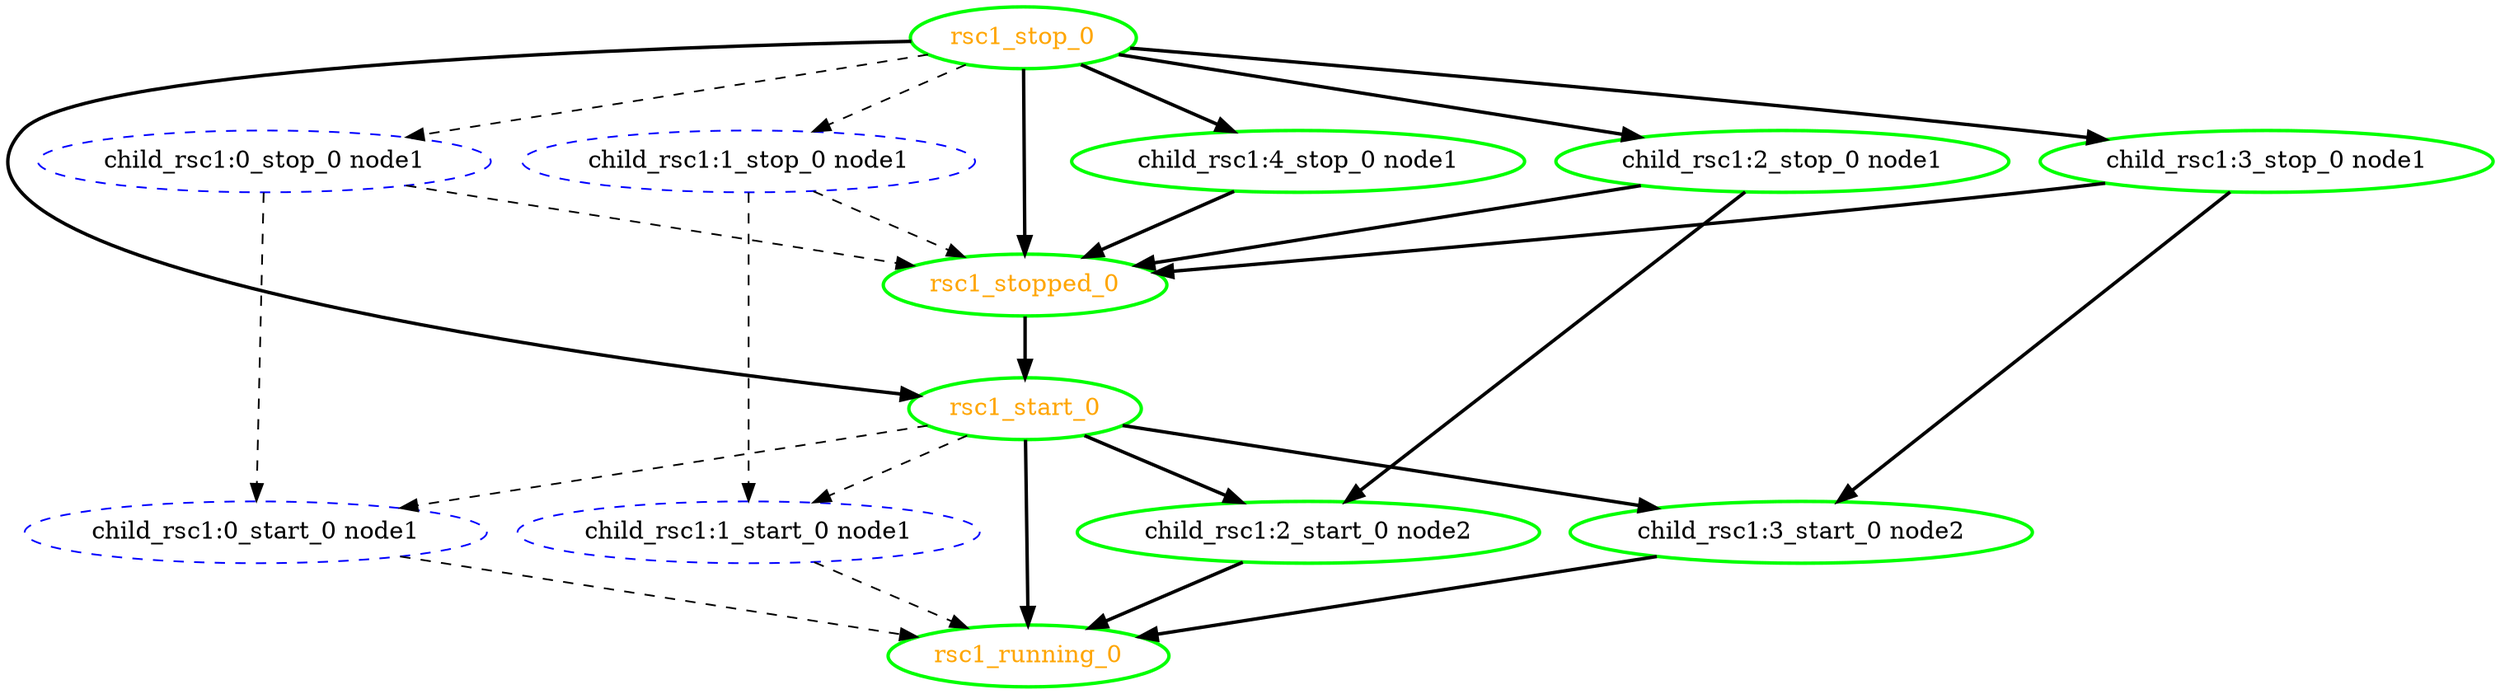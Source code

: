 digraph "g" {
	size = "30,30"
"child_rsc1:0_stop_0 node1" [ style="dashed" color="blue" fontcolor="black" ]
"child_rsc1:0_start_0 node1" [ style="dashed" color="blue" fontcolor="black" ]
"child_rsc1:1_stop_0 node1" [ style="dashed" color="blue" fontcolor="black" ]
"child_rsc1:1_start_0 node1" [ style="dashed" color="blue" fontcolor="black" ]
"child_rsc1:2_stop_0 node1" [ style=bold color="green" fontcolor="black" ]
"child_rsc1:2_start_0 node2" [ style=bold color="green" fontcolor="black" ]
"child_rsc1:3_stop_0 node1" [ style=bold color="green" fontcolor="black" ]
"child_rsc1:3_start_0 node2" [ style=bold color="green" fontcolor="black" ]
"child_rsc1:4_stop_0 node1" [ style=bold color="green" fontcolor="black" ]
"rsc1_start_0" [ style=bold color="green" fontcolor="orange" ]
"rsc1_running_0" [ style=bold color="green" fontcolor="orange" ]
"rsc1_stop_0" [ style=bold color="green" fontcolor="orange" ]
"rsc1_stopped_0" [ style=bold color="green" fontcolor="orange" ]
"rsc1_stop_0" -> "child_rsc1:0_stop_0 node1" [ style = dashed]
"child_rsc1:0_stop_0 node1" -> "child_rsc1:0_start_0 node1" [ style = dashed]
"rsc1_start_0" -> "child_rsc1:0_start_0 node1" [ style = dashed]
"rsc1_stop_0" -> "child_rsc1:1_stop_0 node1" [ style = dashed]
"child_rsc1:1_stop_0 node1" -> "child_rsc1:1_start_0 node1" [ style = dashed]
"rsc1_start_0" -> "child_rsc1:1_start_0 node1" [ style = dashed]
"rsc1_stop_0" -> "child_rsc1:2_stop_0 node1" [ style = bold]
"child_rsc1:2_stop_0 node1" -> "child_rsc1:2_start_0 node2" [ style = bold]
"rsc1_start_0" -> "child_rsc1:2_start_0 node2" [ style = bold]
"rsc1_stop_0" -> "child_rsc1:3_stop_0 node1" [ style = bold]
"child_rsc1:3_stop_0 node1" -> "child_rsc1:3_start_0 node2" [ style = bold]
"rsc1_start_0" -> "child_rsc1:3_start_0 node2" [ style = bold]
"rsc1_stop_0" -> "child_rsc1:4_stop_0 node1" [ style = bold]
"rsc1_stop_0" -> "rsc1_start_0" [ style = bold]
"rsc1_stopped_0" -> "rsc1_start_0" [ style = bold]
"child_rsc1:0_start_0 node1" -> "rsc1_running_0" [ style = dashed]
"child_rsc1:1_start_0 node1" -> "rsc1_running_0" [ style = dashed]
"child_rsc1:2_start_0 node2" -> "rsc1_running_0" [ style = bold]
"child_rsc1:3_start_0 node2" -> "rsc1_running_0" [ style = bold]
"rsc1_start_0" -> "rsc1_running_0" [ style = bold]
"child_rsc1:0_stop_0 node1" -> "rsc1_stopped_0" [ style = dashed]
"child_rsc1:1_stop_0 node1" -> "rsc1_stopped_0" [ style = dashed]
"child_rsc1:2_stop_0 node1" -> "rsc1_stopped_0" [ style = bold]
"child_rsc1:3_stop_0 node1" -> "rsc1_stopped_0" [ style = bold]
"child_rsc1:4_stop_0 node1" -> "rsc1_stopped_0" [ style = bold]
"rsc1_stop_0" -> "rsc1_stopped_0" [ style = bold]
}
